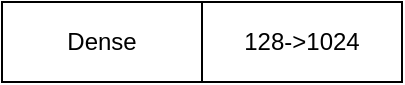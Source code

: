 <mxfile version="14.1.1" type="device"><diagram id="OjAxJucLve6MBtVM9eNj" name="Page-1"><mxGraphModel dx="484" dy="569" grid="1" gridSize="10" guides="1" tooltips="1" connect="1" arrows="1" fold="1" page="1" pageScale="1" pageWidth="850" pageHeight="1100" math="0" shadow="0"><root><mxCell id="0"/><mxCell id="1" parent="0"/><mxCell id="zvFZXyoe-PckfAzrzWln-1" value="Dense" style="rounded=0;whiteSpace=wrap;html=1;" vertex="1" parent="1"><mxGeometry x="80" y="120" width="100" height="40" as="geometry"/></mxCell><mxCell id="zvFZXyoe-PckfAzrzWln-2" value="128-&amp;gt;1024" style="rounded=0;whiteSpace=wrap;html=1;" vertex="1" parent="1"><mxGeometry x="180" y="120" width="100" height="40" as="geometry"/></mxCell></root></mxGraphModel></diagram></mxfile>